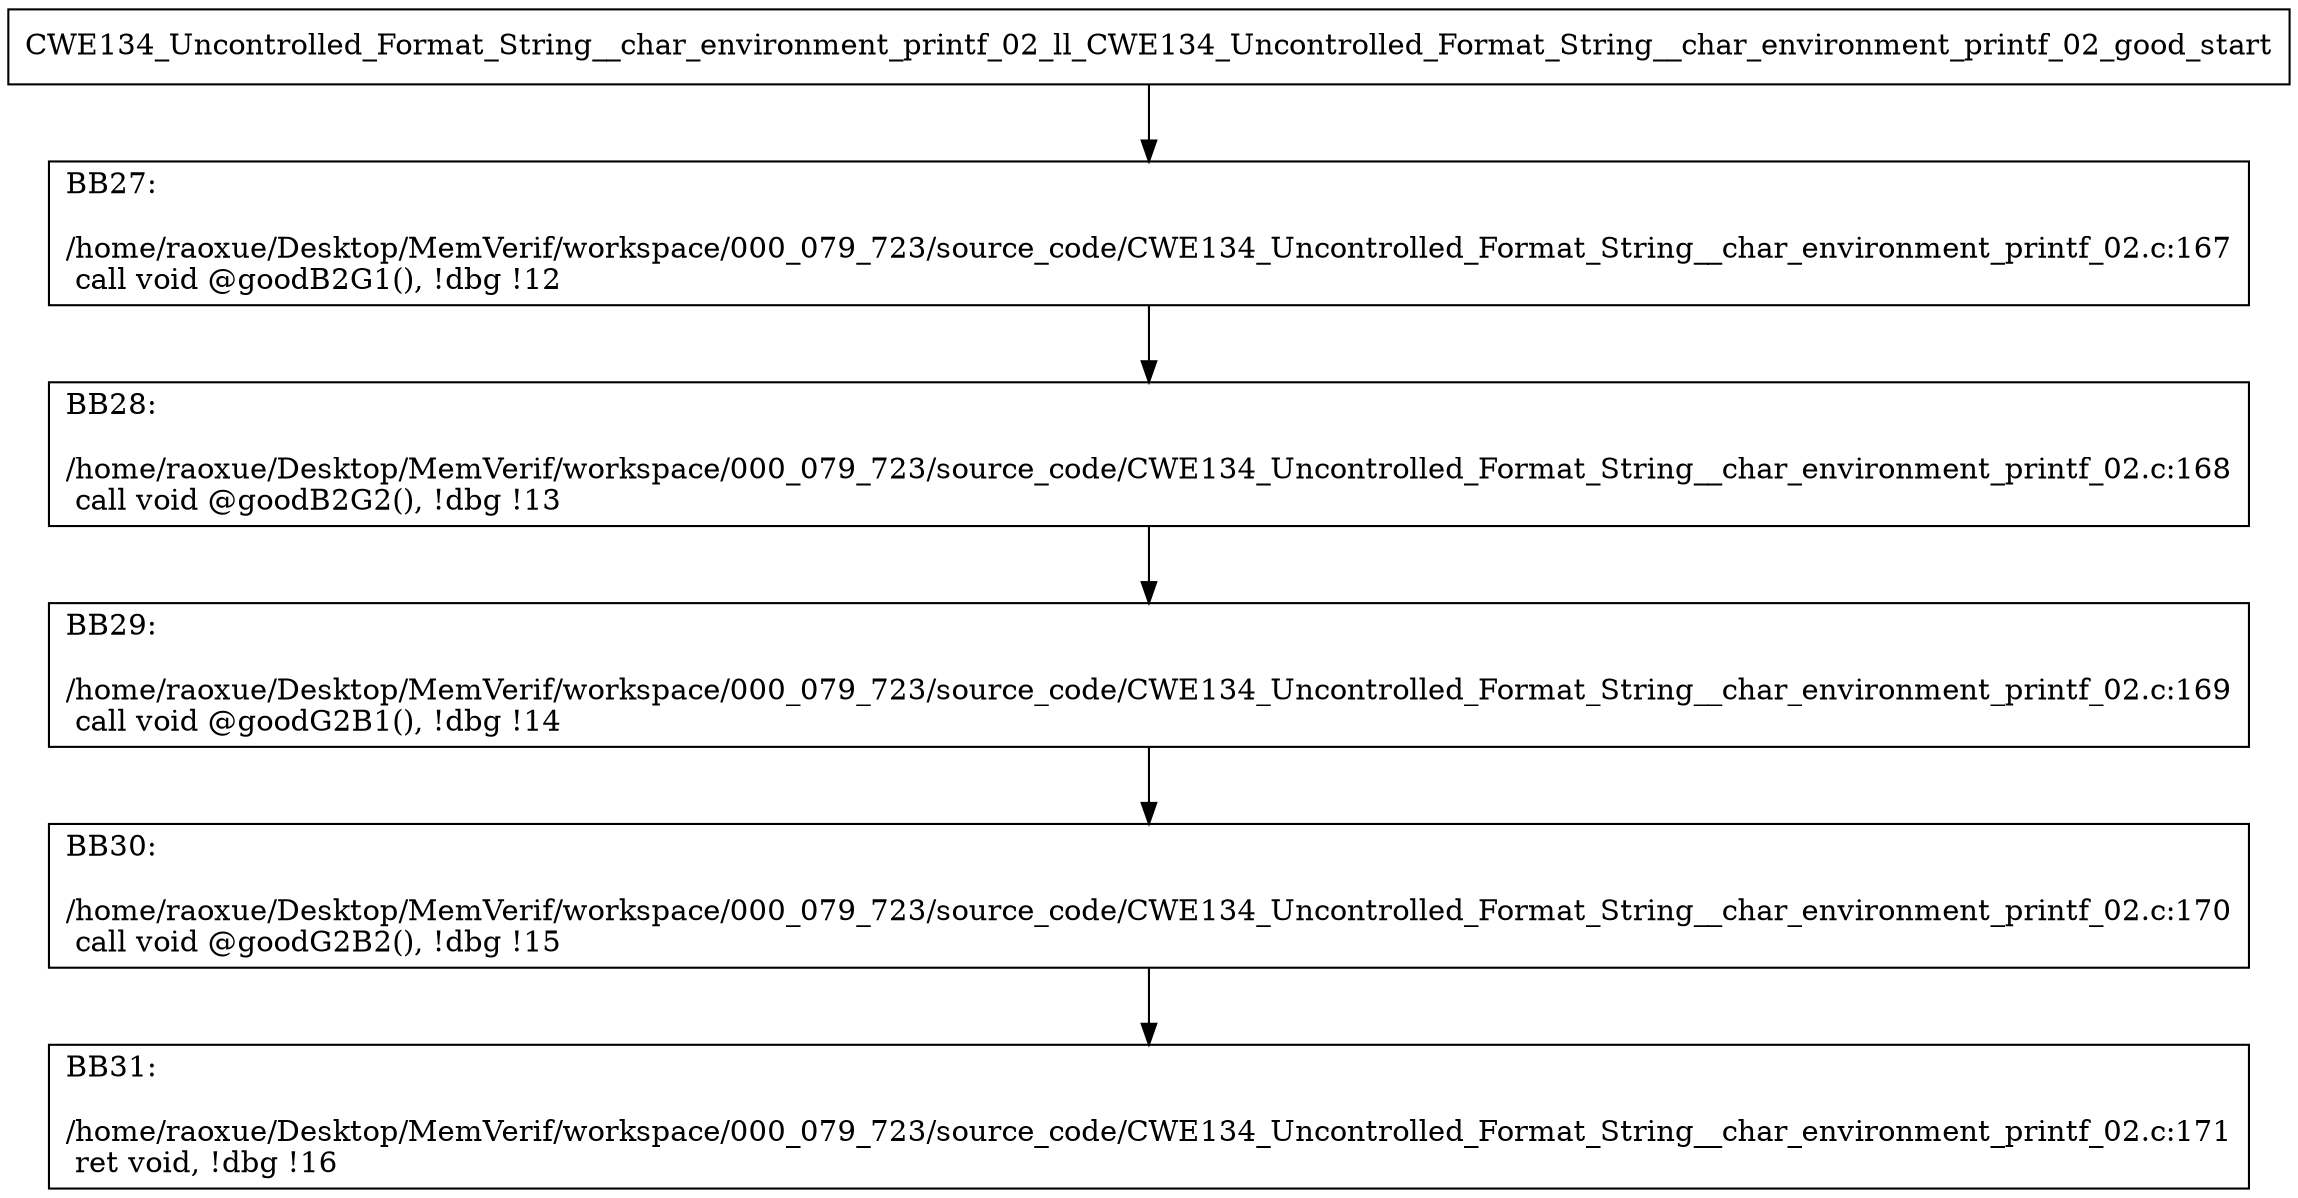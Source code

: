 digraph "CFG for'CWE134_Uncontrolled_Format_String__char_environment_printf_02_ll_CWE134_Uncontrolled_Format_String__char_environment_printf_02_good' function" {
	BBCWE134_Uncontrolled_Format_String__char_environment_printf_02_ll_CWE134_Uncontrolled_Format_String__char_environment_printf_02_good_start[shape=record,label="{CWE134_Uncontrolled_Format_String__char_environment_printf_02_ll_CWE134_Uncontrolled_Format_String__char_environment_printf_02_good_start}"];
	BBCWE134_Uncontrolled_Format_String__char_environment_printf_02_ll_CWE134_Uncontrolled_Format_String__char_environment_printf_02_good_start-> CWE134_Uncontrolled_Format_String__char_environment_printf_02_ll_CWE134_Uncontrolled_Format_String__char_environment_printf_02_goodBB27;
	CWE134_Uncontrolled_Format_String__char_environment_printf_02_ll_CWE134_Uncontrolled_Format_String__char_environment_printf_02_goodBB27 [shape=record, label="{BB27:\l\l/home/raoxue/Desktop/MemVerif/workspace/000_079_723/source_code/CWE134_Uncontrolled_Format_String__char_environment_printf_02.c:167\l
  call void @goodB2G1(), !dbg !12\l
}"];
	CWE134_Uncontrolled_Format_String__char_environment_printf_02_ll_CWE134_Uncontrolled_Format_String__char_environment_printf_02_goodBB27-> CWE134_Uncontrolled_Format_String__char_environment_printf_02_ll_CWE134_Uncontrolled_Format_String__char_environment_printf_02_goodBB28;
	CWE134_Uncontrolled_Format_String__char_environment_printf_02_ll_CWE134_Uncontrolled_Format_String__char_environment_printf_02_goodBB28 [shape=record, label="{BB28:\l\l/home/raoxue/Desktop/MemVerif/workspace/000_079_723/source_code/CWE134_Uncontrolled_Format_String__char_environment_printf_02.c:168\l
  call void @goodB2G2(), !dbg !13\l
}"];
	CWE134_Uncontrolled_Format_String__char_environment_printf_02_ll_CWE134_Uncontrolled_Format_String__char_environment_printf_02_goodBB28-> CWE134_Uncontrolled_Format_String__char_environment_printf_02_ll_CWE134_Uncontrolled_Format_String__char_environment_printf_02_goodBB29;
	CWE134_Uncontrolled_Format_String__char_environment_printf_02_ll_CWE134_Uncontrolled_Format_String__char_environment_printf_02_goodBB29 [shape=record, label="{BB29:\l\l/home/raoxue/Desktop/MemVerif/workspace/000_079_723/source_code/CWE134_Uncontrolled_Format_String__char_environment_printf_02.c:169\l
  call void @goodG2B1(), !dbg !14\l
}"];
	CWE134_Uncontrolled_Format_String__char_environment_printf_02_ll_CWE134_Uncontrolled_Format_String__char_environment_printf_02_goodBB29-> CWE134_Uncontrolled_Format_String__char_environment_printf_02_ll_CWE134_Uncontrolled_Format_String__char_environment_printf_02_goodBB30;
	CWE134_Uncontrolled_Format_String__char_environment_printf_02_ll_CWE134_Uncontrolled_Format_String__char_environment_printf_02_goodBB30 [shape=record, label="{BB30:\l\l/home/raoxue/Desktop/MemVerif/workspace/000_079_723/source_code/CWE134_Uncontrolled_Format_String__char_environment_printf_02.c:170\l
  call void @goodG2B2(), !dbg !15\l
}"];
	CWE134_Uncontrolled_Format_String__char_environment_printf_02_ll_CWE134_Uncontrolled_Format_String__char_environment_printf_02_goodBB30-> CWE134_Uncontrolled_Format_String__char_environment_printf_02_ll_CWE134_Uncontrolled_Format_String__char_environment_printf_02_goodBB31;
	CWE134_Uncontrolled_Format_String__char_environment_printf_02_ll_CWE134_Uncontrolled_Format_String__char_environment_printf_02_goodBB31 [shape=record, label="{BB31:\l\l/home/raoxue/Desktop/MemVerif/workspace/000_079_723/source_code/CWE134_Uncontrolled_Format_String__char_environment_printf_02.c:171\l
  ret void, !dbg !16\l
}"];
}
